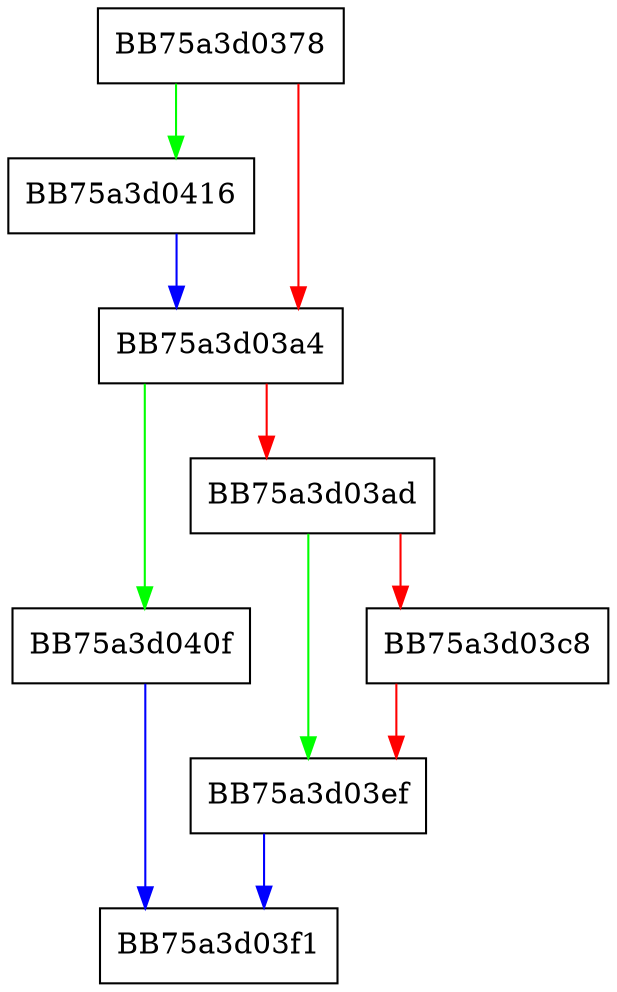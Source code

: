 digraph ResmgrSetRescanStatus {
  node [shape="box"];
  graph [splines=ortho];
  BB75a3d0378 -> BB75a3d0416 [color="green"];
  BB75a3d0378 -> BB75a3d03a4 [color="red"];
  BB75a3d03a4 -> BB75a3d040f [color="green"];
  BB75a3d03a4 -> BB75a3d03ad [color="red"];
  BB75a3d03ad -> BB75a3d03ef [color="green"];
  BB75a3d03ad -> BB75a3d03c8 [color="red"];
  BB75a3d03c8 -> BB75a3d03ef [color="red"];
  BB75a3d03ef -> BB75a3d03f1 [color="blue"];
  BB75a3d040f -> BB75a3d03f1 [color="blue"];
  BB75a3d0416 -> BB75a3d03a4 [color="blue"];
}